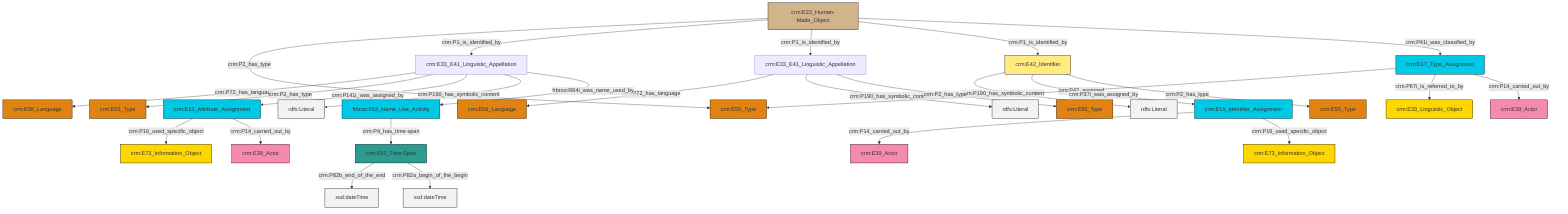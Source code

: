 graph TD
classDef Literal fill:#f2f2f2,stroke:#000000;
classDef CRM_Entity fill:#FFFFFF,stroke:#000000;
classDef Temporal_Entity fill:#00C9E6, stroke:#000000;
classDef Type fill:#E18312, stroke:#000000;
classDef Time-Span fill:#2C9C91, stroke:#000000;
classDef Appellation fill:#FFEB7F, stroke:#000000;
classDef Place fill:#008836, stroke:#000000;
classDef Persistent_Item fill:#B266B2, stroke:#000000;
classDef Conceptual_Object fill:#FFD700, stroke:#000000;
classDef Physical_Thing fill:#D2B48C, stroke:#000000;
classDef Actor fill:#f58aad, stroke:#000000;
classDef PC_Classes fill:#4ce600, stroke:#000000;
classDef Multi fill:#cccccc,stroke:#000000;

0["crm:E42_Identifier"]:::Appellation -->|crm:P190_has_symbolic_content| 1[rdfs:Literal]:::Literal
2["crm:E13_Attribute_Assignment"]:::Temporal_Entity -->|crm:P16_used_specific_object| 3["crm:E73_Information_Object"]:::Conceptual_Object
4["crm:E15_Identifier_Assignment"]:::Temporal_Entity -->|crm:P14_carried_out_by| 5["crm:E39_Actor"]:::Actor
6["frbroo:F52_Name_Use_Activity"]:::Temporal_Entity -->|crm:P4_has_time-span| 7["crm:E52_Time-Span"]:::Time-Span
4["crm:E15_Identifier_Assignment"]:::Temporal_Entity -->|crm:P16_used_specific_object| 8["crm:E73_Information_Object"]:::Conceptual_Object
9["crm:E33_E41_Linguistic_Appellation"]:::Default -->|crm:P72_has_language| 10["crm:E56_Language"]:::Type
13["crm:E22_Human-Made_Object"]:::Physical_Thing -->|crm:P2_has_type| 14["crm:E55_Type"]:::Type
13["crm:E22_Human-Made_Object"]:::Physical_Thing -->|crm:P1_is_identified_by| 15["crm:E33_E41_Linguistic_Appellation"]:::Default
2["crm:E13_Attribute_Assignment"]:::Temporal_Entity -->|crm:P14_carried_out_by| 18["crm:E39_Actor"]:::Actor
21["crm:E17_Type_Assignment"]:::Temporal_Entity -->|crm:P42_assigned| 14["crm:E55_Type"]:::Type
15["crm:E33_E41_Linguistic_Appellation"]:::Default -->|crm:P72_has_language| 23["crm:E56_Language"]:::Type
9["crm:E33_E41_Linguistic_Appellation"]:::Default -->|crm:P190_has_symbolic_content| 25[rdfs:Literal]:::Literal
21["crm:E17_Type_Assignment"]:::Temporal_Entity -->|crm:P67i_is_referred_to_by| 27["crm:E33_Linguistic_Object"]:::Conceptual_Object
7["crm:E52_Time-Span"]:::Time-Span -->|crm:P82b_end_of_the_end| 28[xsd:dateTime]:::Literal
0["crm:E42_Identifier"]:::Appellation -->|crm:P37i_was_assigned_by| 4["crm:E15_Identifier_Assignment"]:::Temporal_Entity
15["crm:E33_E41_Linguistic_Appellation"]:::Default -->|crm:P2_has_type| 30["crm:E55_Type"]:::Type
9["crm:E33_E41_Linguistic_Appellation"]:::Default -->|crm:P2_has_type| 16["crm:E55_Type"]:::Type
7["crm:E52_Time-Span"]:::Time-Span -->|crm:P82a_begin_of_the_begin| 31[xsd:dateTime]:::Literal
15["crm:E33_E41_Linguistic_Appellation"]:::Default -->|crm:P141i_was_assigned_by| 2["crm:E13_Attribute_Assignment"]:::Temporal_Entity
15["crm:E33_E41_Linguistic_Appellation"]:::Default -->|crm:P190_has_symbolic_content| 32[rdfs:Literal]:::Literal
13["crm:E22_Human-Made_Object"]:::Physical_Thing -->|crm:P1_is_identified_by| 9["crm:E33_E41_Linguistic_Appellation"]:::Default
13["crm:E22_Human-Made_Object"]:::Physical_Thing -->|crm:P1_is_identified_by| 0["crm:E42_Identifier"]:::Appellation
0["crm:E42_Identifier"]:::Appellation -->|crm:P2_has_type| 38["crm:E55_Type"]:::Type
15["crm:E33_E41_Linguistic_Appellation"]:::Default -->|frbroo:R64i_was_name_used_by| 6["frbroo:F52_Name_Use_Activity"]:::Temporal_Entity
13["crm:E22_Human-Made_Object"]:::Physical_Thing -->|crm:P41i_was_classified_by| 21["crm:E17_Type_Assignment"]:::Temporal_Entity
21["crm:E17_Type_Assignment"]:::Temporal_Entity -->|crm:P14_carried_out_by| 11["crm:E39_Actor"]:::Actor